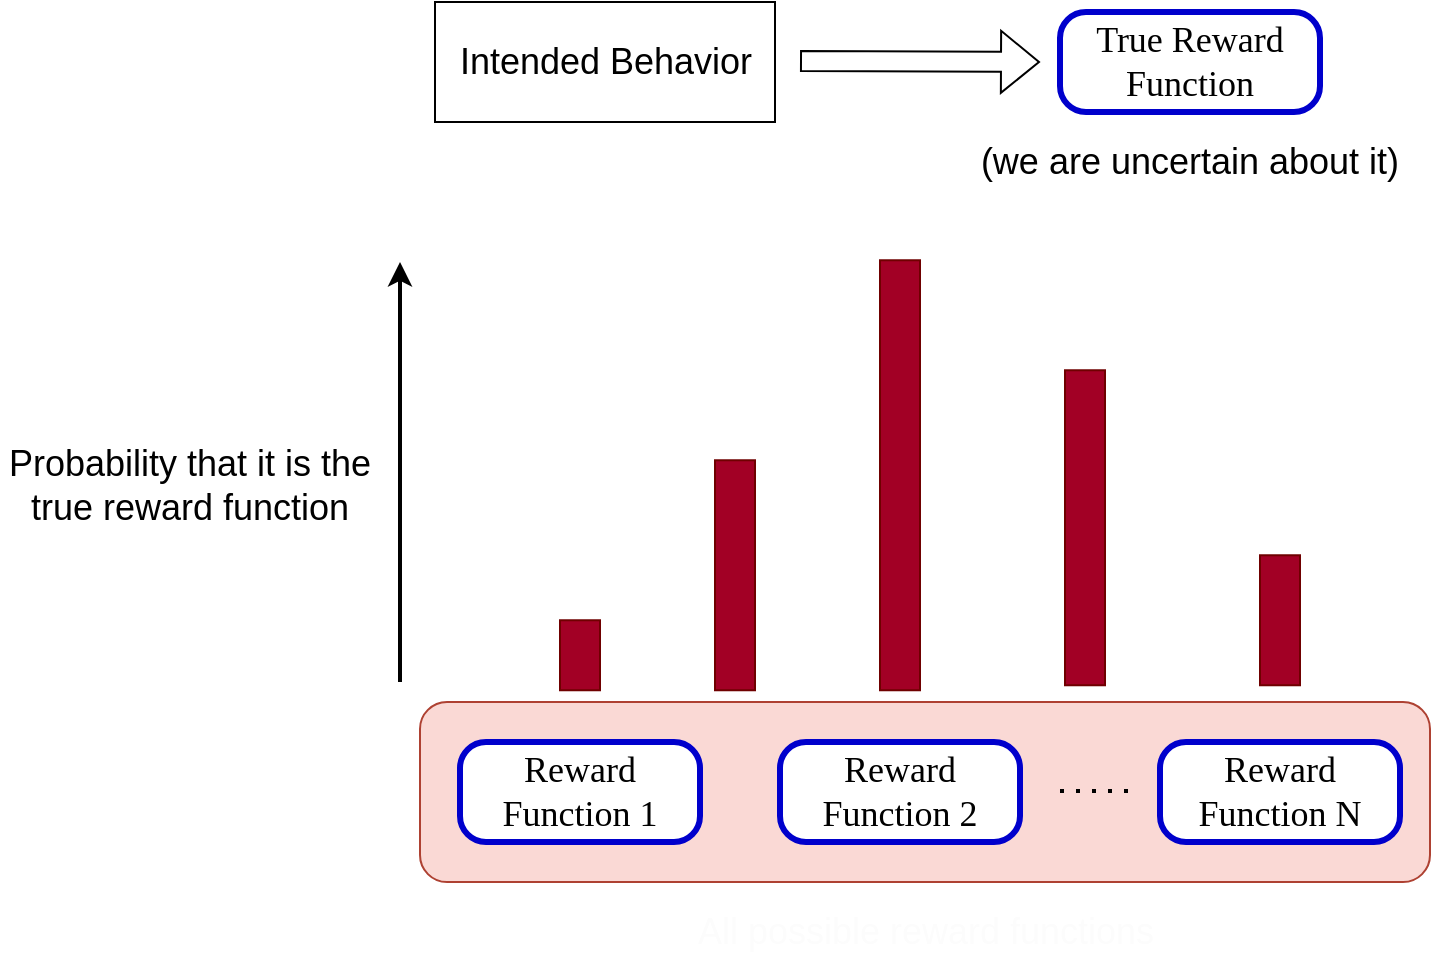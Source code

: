 <mxfile version="21.6.8" type="device">
  <diagram name="Page-1" id="yMmHk0eeKbtMR575qRB0">
    <mxGraphModel dx="1050" dy="621" grid="1" gridSize="10" guides="1" tooltips="1" connect="1" arrows="1" fold="1" page="1" pageScale="1" pageWidth="1100" pageHeight="850" math="0" shadow="0">
      <root>
        <mxCell id="0" />
        <mxCell id="1" parent="0" />
        <mxCell id="hp_8oim1M4eYQZEsA_b--5" value="" style="rounded=1;whiteSpace=wrap;html=1;fillColor=#fad9d5;strokeColor=#ae4132;rotation=90;" parent="1" vertex="1">
          <mxGeometry x="467.5" y="282.5" width="90" height="505" as="geometry" />
        </mxCell>
        <mxCell id="hp_8oim1M4eYQZEsA_b--1" value="Reward Function 1" style="rounded=1;whiteSpace=wrap;html=1;fontFamily=Comic Sans MS;fontSize=18;arcSize=26;strokeColor=#0000CC;strokeWidth=3;" parent="1" vertex="1">
          <mxGeometry x="280" y="510" width="120" height="50" as="geometry" />
        </mxCell>
        <mxCell id="hp_8oim1M4eYQZEsA_b--2" value="Reward Function 2" style="rounded=1;whiteSpace=wrap;html=1;fontFamily=Comic Sans MS;fontSize=18;arcSize=26;strokeColor=#0000CC;strokeWidth=3;" parent="1" vertex="1">
          <mxGeometry x="440" y="510" width="120" height="50" as="geometry" />
        </mxCell>
        <mxCell id="hp_8oim1M4eYQZEsA_b--3" value="Reward Function N" style="rounded=1;whiteSpace=wrap;html=1;fontFamily=Comic Sans MS;fontSize=18;arcSize=26;strokeColor=#0000CC;strokeWidth=3;" parent="1" vertex="1">
          <mxGeometry x="630" y="510" width="120" height="50" as="geometry" />
        </mxCell>
        <mxCell id="hp_8oim1M4eYQZEsA_b--4" value="" style="endArrow=none;dashed=1;html=1;dashPattern=1 3;strokeWidth=2;rounded=0;fontColor=#050505;strokeColor=#000000;" parent="1" edge="1">
          <mxGeometry width="50" height="50" relative="1" as="geometry">
            <mxPoint x="580" y="534.5" as="sourcePoint" />
            <mxPoint x="620" y="534.5" as="targetPoint" />
          </mxGeometry>
        </mxCell>
        <mxCell id="hp_8oim1M4eYQZEsA_b--6" value="All possible reward functions" style="text;html=1;align=center;verticalAlign=middle;whiteSpace=wrap;rounded=0;fontSize=18;fontColor=#FCFCFC;" parent="1" vertex="1">
          <mxGeometry x="267.5" y="590" width="490" height="30" as="geometry" />
        </mxCell>
        <mxCell id="hp_8oim1M4eYQZEsA_b--11" value="" style="group" parent="1" vertex="1" connectable="0">
          <mxGeometry x="267.5" y="140" width="487.5" height="95" as="geometry" />
        </mxCell>
        <mxCell id="hp_8oim1M4eYQZEsA_b--7" value="True Reward Function" style="rounded=1;whiteSpace=wrap;html=1;fontFamily=Comic Sans MS;fontSize=18;arcSize=26;strokeColor=#0000CC;strokeWidth=3;" parent="hp_8oim1M4eYQZEsA_b--11" vertex="1">
          <mxGeometry x="312.5" y="5" width="130" height="50" as="geometry" />
        </mxCell>
        <mxCell id="hp_8oim1M4eYQZEsA_b--8" value="Intended Behavior" style="rounded=0;whiteSpace=wrap;html=1;fontSize=18;" parent="hp_8oim1M4eYQZEsA_b--11" vertex="1">
          <mxGeometry width="170" height="60" as="geometry" />
        </mxCell>
        <mxCell id="hp_8oim1M4eYQZEsA_b--9" value="" style="shape=flexArrow;endArrow=classic;html=1;rounded=0;" parent="hp_8oim1M4eYQZEsA_b--11" edge="1">
          <mxGeometry width="50" height="50" relative="1" as="geometry">
            <mxPoint x="182.5" y="29.5" as="sourcePoint" />
            <mxPoint x="302.5" y="30" as="targetPoint" />
          </mxGeometry>
        </mxCell>
        <mxCell id="hp_8oim1M4eYQZEsA_b--10" value="(we are uncertain about it)" style="text;html=1;strokeColor=none;fillColor=none;align=center;verticalAlign=middle;whiteSpace=wrap;rounded=0;fontSize=18;" parent="hp_8oim1M4eYQZEsA_b--11" vertex="1">
          <mxGeometry x="267.5" y="65" width="220" height="30" as="geometry" />
        </mxCell>
        <mxCell id="hp_8oim1M4eYQZEsA_b--13" value="" style="endArrow=classic;html=1;rounded=0;strokeWidth=2;" parent="1" edge="1">
          <mxGeometry width="50" height="50" relative="1" as="geometry">
            <mxPoint x="250" y="480" as="sourcePoint" />
            <mxPoint x="250" y="270" as="targetPoint" />
          </mxGeometry>
        </mxCell>
        <mxCell id="hp_8oim1M4eYQZEsA_b--14" value="Probability that it is the true reward function" style="text;html=1;strokeColor=none;fillColor=none;align=center;verticalAlign=middle;whiteSpace=wrap;rounded=0;strokeWidth=1;fontSize=18;" parent="1" vertex="1">
          <mxGeometry x="50" y="366.63" width="190" height="30" as="geometry" />
        </mxCell>
        <mxCell id="hp_8oim1M4eYQZEsA_b--15" value="" style="rounded=0;whiteSpace=wrap;html=1;rotation=90;fillColor=#a20025;fontColor=#ffffff;strokeColor=#6F0000;" parent="1" vertex="1">
          <mxGeometry x="322.5" y="456.63" width="35" height="20" as="geometry" />
        </mxCell>
        <mxCell id="hp_8oim1M4eYQZEsA_b--16" value="" style="rounded=0;whiteSpace=wrap;html=1;rotation=90;fillColor=#a20025;fontColor=#ffffff;strokeColor=#6F0000;" parent="1" vertex="1">
          <mxGeometry x="392.5" y="366.63" width="215" height="20" as="geometry" />
        </mxCell>
        <mxCell id="hp_8oim1M4eYQZEsA_b--17" value="" style="rounded=0;whiteSpace=wrap;html=1;rotation=90;fillColor=#a20025;fontColor=#ffffff;strokeColor=#6F0000;" parent="1" vertex="1">
          <mxGeometry x="360" y="416.63" width="115" height="20" as="geometry" />
        </mxCell>
        <mxCell id="hp_8oim1M4eYQZEsA_b--18" value="" style="rounded=0;whiteSpace=wrap;html=1;rotation=90;fillColor=#a20025;fontColor=#ffffff;strokeColor=#6F0000;" parent="1" vertex="1">
          <mxGeometry x="513.75" y="392.88" width="157.5" height="20" as="geometry" />
        </mxCell>
        <mxCell id="hp_8oim1M4eYQZEsA_b--19" value="" style="rounded=0;whiteSpace=wrap;html=1;rotation=90;fillColor=#a20025;fontColor=#ffffff;strokeColor=#6F0000;" parent="1" vertex="1">
          <mxGeometry x="657.5" y="439.13" width="65" height="20" as="geometry" />
        </mxCell>
      </root>
    </mxGraphModel>
  </diagram>
</mxfile>
